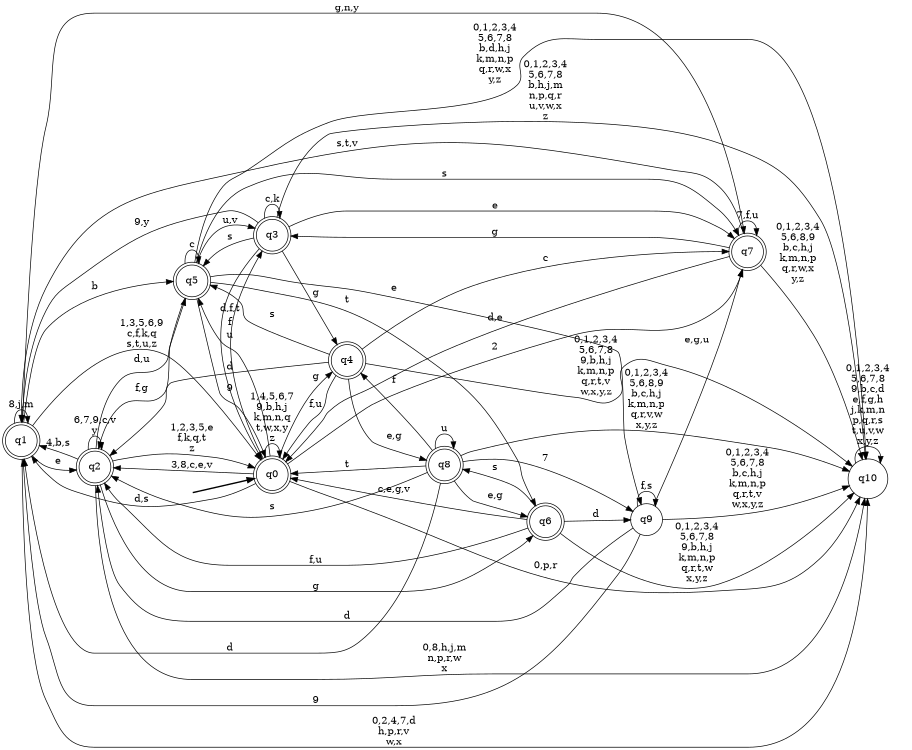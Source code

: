 digraph BlueStar {
__start0 [style = invis, shape = none, label = "", width = 0, height = 0];

rankdir=LR;
size="8,5";

s0 [style="rounded,filled", color="black", fillcolor="white" shape="doublecircle", label="q0"];
s1 [style="rounded,filled", color="black", fillcolor="white" shape="doublecircle", label="q1"];
s2 [style="rounded,filled", color="black", fillcolor="white" shape="doublecircle", label="q2"];
s3 [style="rounded,filled", color="black", fillcolor="white" shape="doublecircle", label="q3"];
s4 [style="rounded,filled", color="black", fillcolor="white" shape="doublecircle", label="q4"];
s5 [style="rounded,filled", color="black", fillcolor="white" shape="doublecircle", label="q5"];
s6 [style="rounded,filled", color="black", fillcolor="white" shape="doublecircle", label="q6"];
s7 [style="rounded,filled", color="black", fillcolor="white" shape="doublecircle", label="q7"];
s8 [style="rounded,filled", color="black", fillcolor="white" shape="doublecircle", label="q8"];
s9 [style="filled", color="black", fillcolor="white" shape="circle", label="q9"];
s10 [style="filled", color="black", fillcolor="white" shape="circle", label="q10"];
subgraph cluster_main { 
	graph [pad=".75", ranksep="0.15", nodesep="0.15"];
	 style=invis; 
	__start0 -> s0 [penwidth=2];
}
s0 -> s0 [label="1,4,5,6,7\n9,b,h,j\nk,m,n,q\nt,w,x,y\nz"];
s0 -> s1 [label="d,s"];
s0 -> s2 [label="3,8,c,e,v"];
s0 -> s3 [label="f"];
s0 -> s4 [label="g"];
s0 -> s5 [label="u"];
s0 -> s7 [label="2"];
s0 -> s10 [label="0,p,r"];
s1 -> s0 [label="1,3,5,6,9\nc,f,k,q\ns,t,u,z"];
s1 -> s1 [label="8,j,m"];
s1 -> s2 [label="e"];
s1 -> s5 [label="b"];
s1 -> s7 [label="g,n,y"];
s1 -> s10 [label="0,2,4,7,d\nh,p,r,v\nw,x"];
s2 -> s0 [label="1,2,3,5,e\nf,k,q,t\nz"];
s2 -> s1 [label="4,b,s"];
s2 -> s2 [label="6,7,9,c,v\ny"];
s2 -> s5 [label="d,u"];
s2 -> s6 [label="g"];
s2 -> s10 [label="0,8,h,j,m\nn,p,r,w\nx"];
s3 -> s0 [label="d,f,t"];
s3 -> s1 [label="9,y"];
s3 -> s3 [label="c,k"];
s3 -> s4 [label="g"];
s3 -> s5 [label="s"];
s3 -> s7 [label="e"];
s3 -> s10 [label="0,1,2,3,4\n5,6,7,8\nb,h,j,m\nn,p,q,r\nu,v,w,x\nz"];
s4 -> s0 [label="f,u"];
s4 -> s2 [label="d"];
s4 -> s5 [label="s"];
s4 -> s7 [label="c"];
s4 -> s8 [label="e,g"];
s4 -> s10 [label="0,1,2,3,4\n5,6,7,8\n9,b,h,j\nk,m,n,p\nq,r,t,v\nw,x,y,z"];
s5 -> s0 [label="9"];
s5 -> s2 [label="f,g"];
s5 -> s3 [label="u,v"];
s5 -> s5 [label="c"];
s5 -> s6 [label="t"];
s5 -> s7 [label="s"];
s5 -> s9 [label="e"];
s5 -> s10 [label="0,1,2,3,4\n5,6,7,8\nb,d,h,j\nk,m,n,p\nq,r,w,x\ny,z"];
s6 -> s0 [label="c,e,g,v"];
s6 -> s2 [label="f,u"];
s6 -> s8 [label="s"];
s6 -> s9 [label="d"];
s6 -> s10 [label="0,1,2,3,4\n5,6,7,8\n9,b,h,j\nk,m,n,p\nq,r,t,w\nx,y,z"];
s7 -> s0 [label="d,e"];
s7 -> s1 [label="s,t,v"];
s7 -> s3 [label="g"];
s7 -> s7 [label="7,f,u"];
s7 -> s10 [label="0,1,2,3,4\n5,6,8,9\nb,c,h,j\nk,m,n,p\nq,r,w,x\ny,z"];
s8 -> s0 [label="t"];
s8 -> s1 [label="d"];
s8 -> s2 [label="s"];
s8 -> s4 [label="f"];
s8 -> s6 [label="e,g"];
s8 -> s8 [label="u"];
s8 -> s9 [label="7"];
s8 -> s10 [label="0,1,2,3,4\n5,6,8,9\nb,c,h,j\nk,m,n,p\nq,r,v,w\nx,y,z"];
s9 -> s1 [label="9"];
s9 -> s2 [label="d"];
s9 -> s7 [label="e,g,u"];
s9 -> s9 [label="f,s"];
s9 -> s10 [label="0,1,2,3,4\n5,6,7,8\nb,c,h,j\nk,m,n,p\nq,r,t,v\nw,x,y,z"];
s10 -> s10 [label="0,1,2,3,4\n5,6,7,8\n9,b,c,d\ne,f,g,h\nj,k,m,n\np,q,r,s\nt,u,v,w\nx,y,z"];

}
